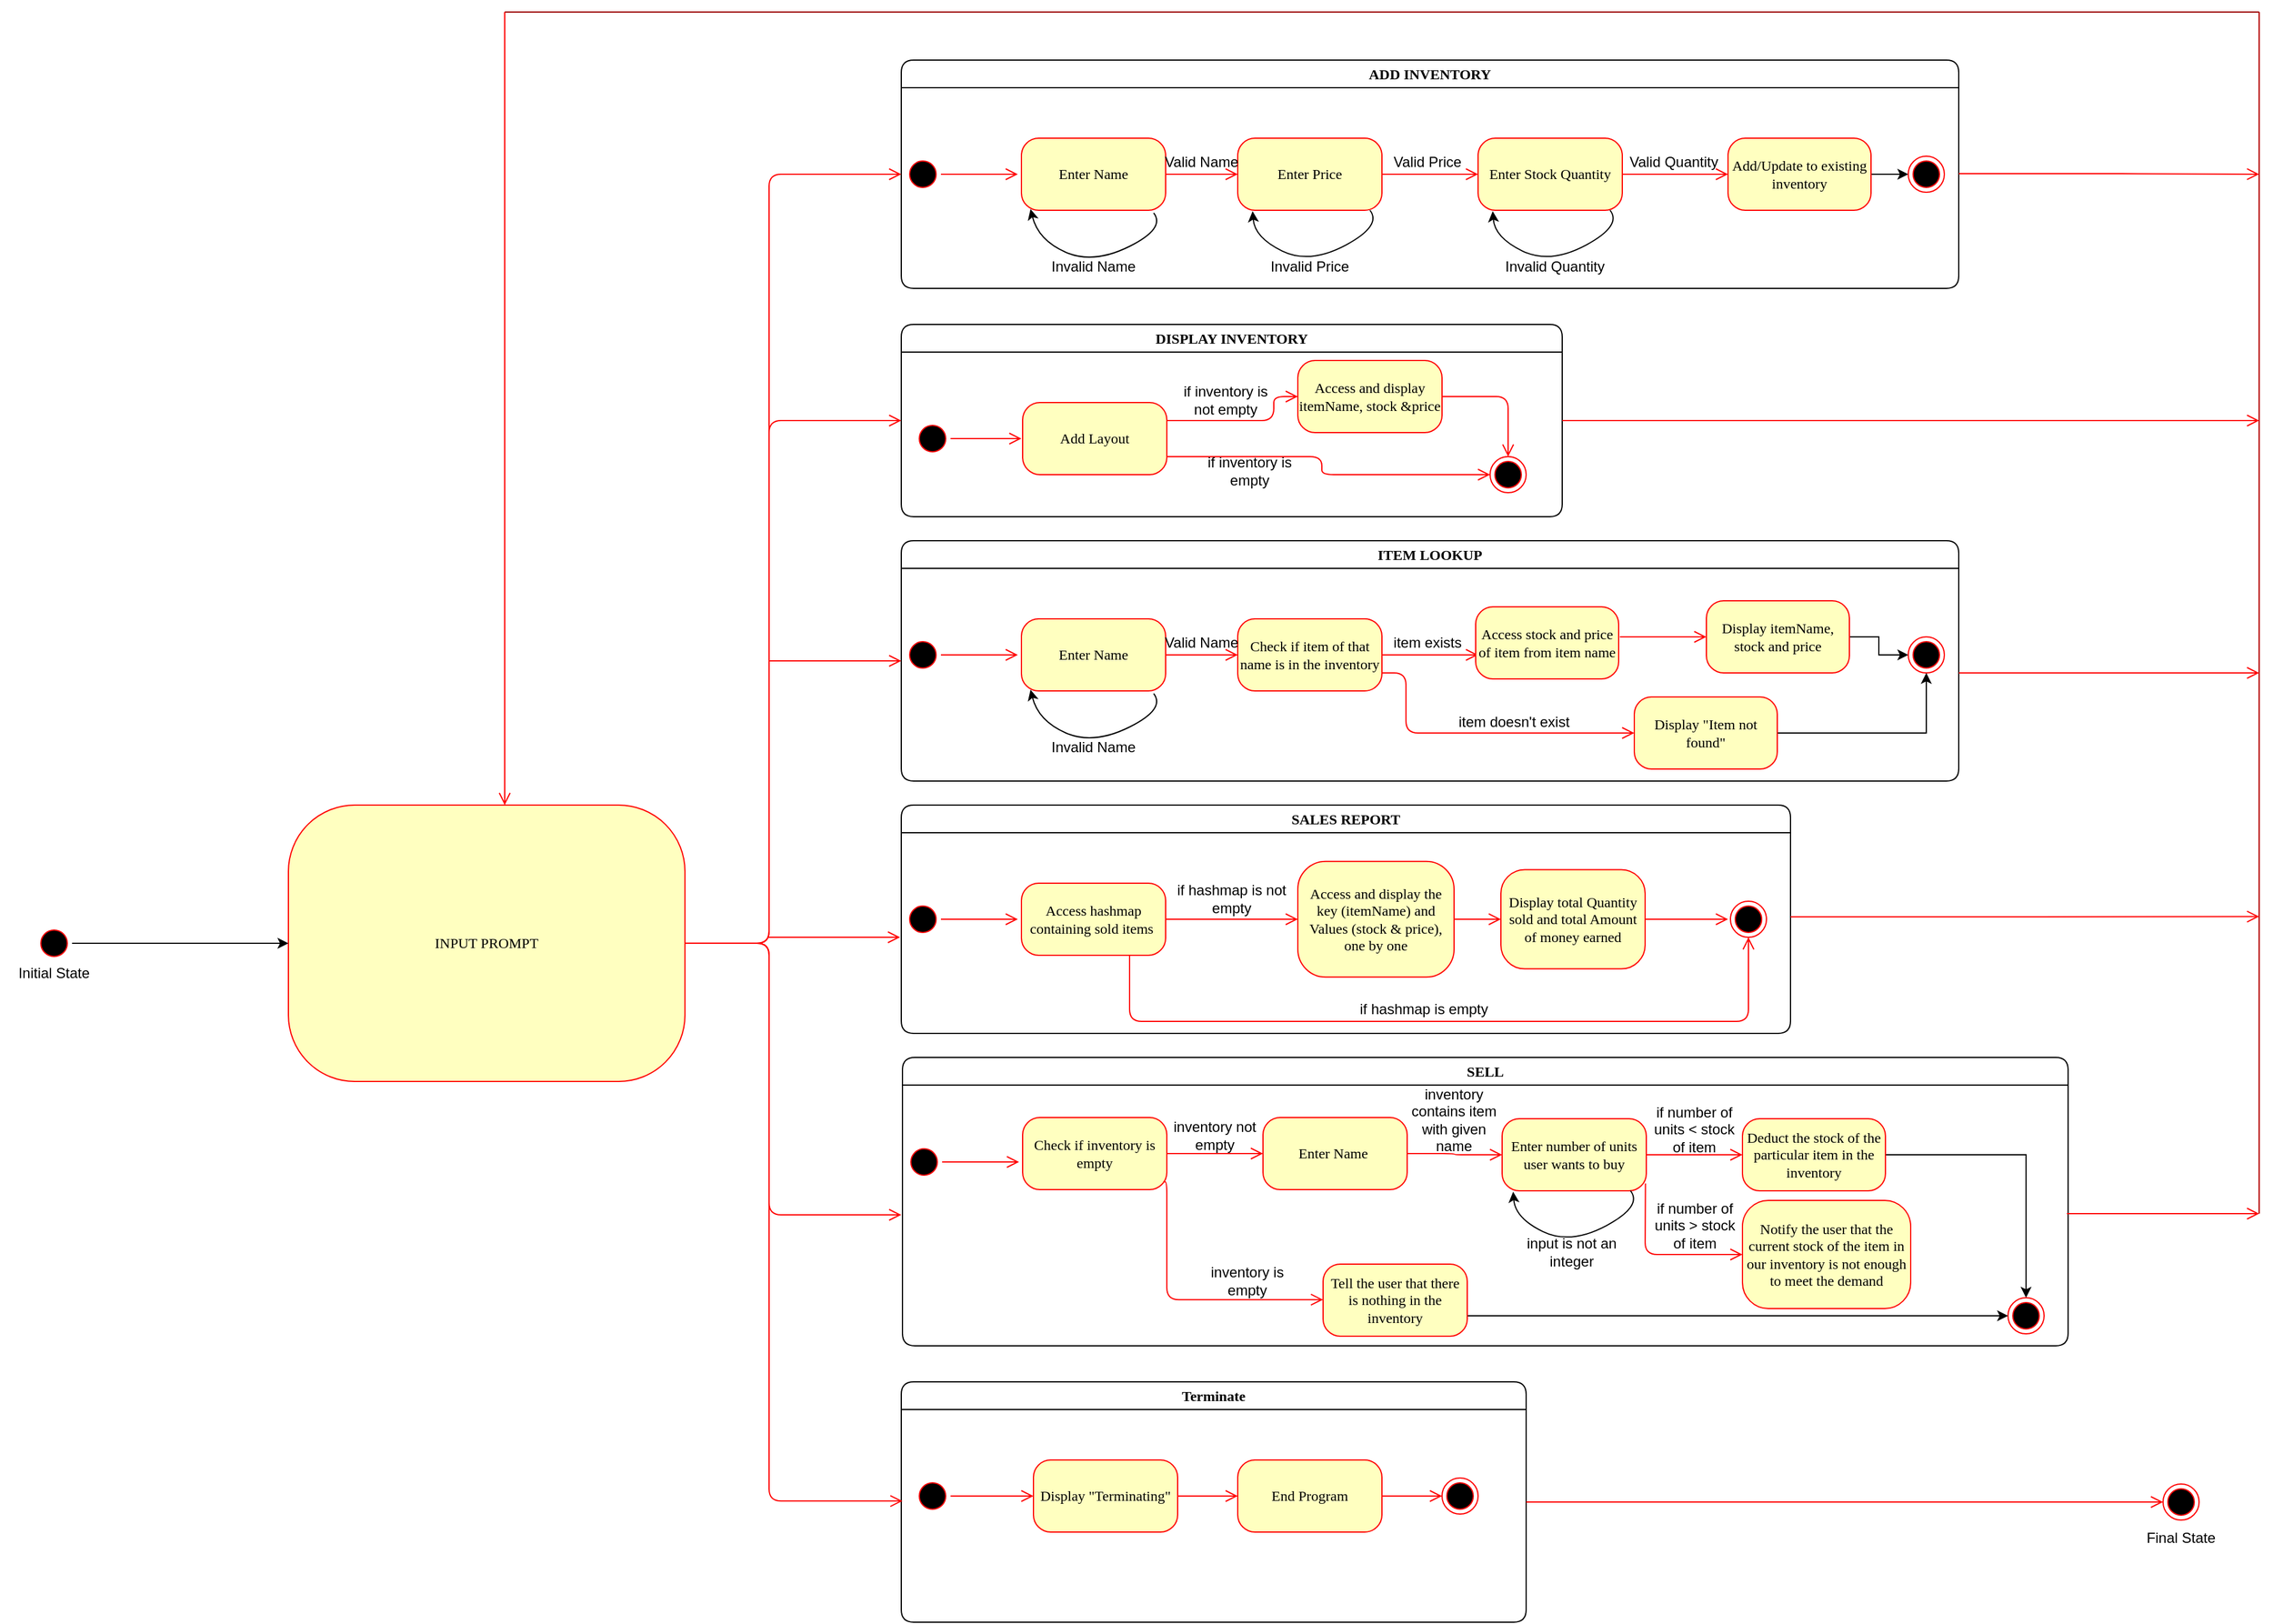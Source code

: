 <mxfile version="12.9.8" type="device"><diagram name="Page-1" id="58cdce13-f638-feb5-8d6f-7d28b1aa9fa0"><mxGraphModel dx="5252" dy="2124" grid="1" gridSize="10" guides="1" tooltips="1" connect="1" arrows="1" fold="1" page="1" pageScale="1" pageWidth="1100" pageHeight="850" background="#ffffff" math="0" shadow="0"><root><mxCell id="0"/><mxCell id="1" parent="0"/><mxCell id="382b91b5511bd0f7-6" value="INPUT PROMPT" style="rounded=1;whiteSpace=wrap;html=1;arcSize=24;fillColor=#ffffc0;strokeColor=#ff0000;shadow=0;comic=0;labelBackgroundColor=none;fontFamily=Verdana;fontSize=12;fontColor=#000000;align=center;" parent="1" vertex="1"><mxGeometry x="-120" y="680" width="330" height="230" as="geometry"/></mxCell><mxCell id="2a3bc250acf0617d-7" value="Terminate" style="swimlane;whiteSpace=wrap;html=1;rounded=1;shadow=0;comic=0;labelBackgroundColor=none;strokeWidth=1;fontFamily=Verdana;fontSize=12;align=center;" parent="1" vertex="1"><mxGeometry x="390" y="1160" width="520" height="200" as="geometry"/></mxCell><mxCell id="3cde6dad864a17aa-10" style="edgeStyle=elbowEdgeStyle;html=1;labelBackgroundColor=none;endArrow=open;endSize=8;strokeColor=#ff0000;fontFamily=Verdana;fontSize=12;align=left;" parent="2a3bc250acf0617d-7" source="3cde6dad864a17aa-2" edge="1"><mxGeometry relative="1" as="geometry"><mxPoint x="400" y="95" as="targetPoint"/></mxGeometry></mxCell><mxCell id="382b91b5511bd0f7-8" value="Display &quot;Terminating&quot;" style="rounded=1;whiteSpace=wrap;html=1;arcSize=24;fillColor=#ffffc0;strokeColor=#ff0000;shadow=0;comic=0;labelBackgroundColor=none;fontFamily=Verdana;fontSize=12;fontColor=#000000;align=center;" parent="2a3bc250acf0617d-7" vertex="1"><mxGeometry x="110" y="65" width="120" height="60" as="geometry"/></mxCell><mxCell id="3cde6dad864a17aa-9" style="edgeStyle=elbowEdgeStyle;html=1;labelBackgroundColor=none;endArrow=open;endSize=8;strokeColor=#ff0000;fontFamily=Verdana;fontSize=12;align=left;" parent="2a3bc250acf0617d-7" source="2a3bc250acf0617d-3" target="382b91b5511bd0f7-8" edge="1"><mxGeometry relative="1" as="geometry"/></mxCell><mxCell id="2a3bc250acf0617d-3" value="" style="ellipse;html=1;shape=startState;fillColor=#000000;strokeColor=#ff0000;rounded=1;shadow=0;comic=0;labelBackgroundColor=none;fontFamily=Verdana;fontSize=12;fontColor=#000000;align=center;direction=south;" parent="2a3bc250acf0617d-7" vertex="1"><mxGeometry x="11" y="80" width="30" height="30" as="geometry"/></mxCell><mxCell id="3cde6dad864a17aa-11" style="edgeStyle=elbowEdgeStyle;html=1;labelBackgroundColor=none;endArrow=open;endSize=8;strokeColor=#ff0000;fontFamily=Verdana;fontSize=12;align=left;" parent="2a3bc250acf0617d-7" source="3cde6dad864a17aa-2" target="24f968d109e7d6b4-3" edge="1"><mxGeometry relative="1" as="geometry"><mxPoint x="520" y="95" as="targetPoint"/></mxGeometry></mxCell><mxCell id="3cde6dad864a17aa-2" value="End Program" style="rounded=1;whiteSpace=wrap;html=1;arcSize=24;fillColor=#ffffc0;strokeColor=#ff0000;shadow=0;comic=0;labelBackgroundColor=none;fontFamily=Verdana;fontSize=12;fontColor=#000000;align=center;" parent="2a3bc250acf0617d-7" vertex="1"><mxGeometry x="280" y="65" width="120" height="60" as="geometry"/></mxCell><mxCell id="O1pa9D7uX1bRPuMqpA4J-161" style="edgeStyle=elbowEdgeStyle;html=1;labelBackgroundColor=none;endArrow=open;endSize=8;strokeColor=#ff0000;fontFamily=Verdana;fontSize=12;align=left;" edge="1" parent="2a3bc250acf0617d-7" source="382b91b5511bd0f7-8" target="3cde6dad864a17aa-2"><mxGeometry relative="1" as="geometry"><mxPoint x="620" y="1255" as="sourcePoint"/><mxPoint x="790" y="1255" as="targetPoint"/></mxGeometry></mxCell><mxCell id="24f968d109e7d6b4-3" value="" style="ellipse;html=1;shape=endState;fillColor=#000000;strokeColor=#ff0000;rounded=1;shadow=0;comic=0;labelBackgroundColor=none;fontFamily=Verdana;fontSize=12;fontColor=#000000;align=center;" parent="2a3bc250acf0617d-7" vertex="1"><mxGeometry x="450" y="80" width="30" height="30" as="geometry"/></mxCell><mxCell id="O1pa9D7uX1bRPuMqpA4J-9" style="edgeStyle=orthogonalEdgeStyle;rounded=0;orthogonalLoop=1;jettySize=auto;html=1;entryX=0;entryY=0.5;entryDx=0;entryDy=0;exitX=0.5;exitY=0;exitDx=0;exitDy=0;" edge="1" parent="1" source="O1pa9D7uX1bRPuMqpA4J-11" target="382b91b5511bd0f7-6"><mxGeometry relative="1" as="geometry"><mxPoint x="-195" y="605" as="sourcePoint"/><Array as="points"/></mxGeometry></mxCell><mxCell id="O1pa9D7uX1bRPuMqpA4J-11" value="++" style="ellipse;html=1;shape=startState;fillColor=#000000;strokeColor=#ff0000;rounded=1;shadow=0;comic=0;labelBackgroundColor=none;fontFamily=Verdana;fontSize=12;fontColor=#000000;align=center;direction=south;" vertex="1" parent="1"><mxGeometry x="-330" y="780" width="30" height="30" as="geometry"/></mxCell><mxCell id="O1pa9D7uX1bRPuMqpA4J-13" value="ADD INVENTORY" style="swimlane;whiteSpace=wrap;html=1;rounded=1;shadow=0;comic=0;labelBackgroundColor=none;strokeWidth=1;fontFamily=Verdana;fontSize=12;align=center;" vertex="1" parent="1"><mxGeometry x="390" y="60" width="880" height="190" as="geometry"/></mxCell><mxCell id="O1pa9D7uX1bRPuMqpA4J-14" style="edgeStyle=elbowEdgeStyle;html=1;labelBackgroundColor=none;endArrow=open;endSize=8;strokeColor=#ff0000;fontFamily=Verdana;fontSize=12;align=left;" edge="1" parent="O1pa9D7uX1bRPuMqpA4J-13" source="O1pa9D7uX1bRPuMqpA4J-15"><mxGeometry relative="1" as="geometry"><mxPoint x="280" y="95" as="targetPoint"/></mxGeometry></mxCell><mxCell id="O1pa9D7uX1bRPuMqpA4J-15" value="Enter Name" style="rounded=1;whiteSpace=wrap;html=1;arcSize=24;fillColor=#ffffc0;strokeColor=#ff0000;shadow=0;comic=0;labelBackgroundColor=none;fontFamily=Verdana;fontSize=12;fontColor=#000000;align=center;" vertex="1" parent="O1pa9D7uX1bRPuMqpA4J-13"><mxGeometry x="100" y="65" width="120" height="60" as="geometry"/></mxCell><mxCell id="O1pa9D7uX1bRPuMqpA4J-17" style="edgeStyle=elbowEdgeStyle;html=1;labelBackgroundColor=none;endArrow=open;endSize=8;strokeColor=#ff0000;fontFamily=Verdana;fontSize=12;align=left;" edge="1" parent="O1pa9D7uX1bRPuMqpA4J-13" source="O1pa9D7uX1bRPuMqpA4J-18"><mxGeometry relative="1" as="geometry"><mxPoint x="97" y="95" as="targetPoint"/></mxGeometry></mxCell><mxCell id="O1pa9D7uX1bRPuMqpA4J-18" value="" style="ellipse;html=1;shape=startState;fillColor=#000000;strokeColor=#ff0000;rounded=1;shadow=0;comic=0;labelBackgroundColor=none;fontFamily=Verdana;fontSize=12;fontColor=#000000;align=center;direction=south;" vertex="1" parent="O1pa9D7uX1bRPuMqpA4J-13"><mxGeometry x="3" y="80" width="30" height="30" as="geometry"/></mxCell><mxCell id="O1pa9D7uX1bRPuMqpA4J-19" style="edgeStyle=elbowEdgeStyle;html=1;labelBackgroundColor=none;endArrow=open;endSize=8;strokeColor=#ff0000;fontFamily=Verdana;fontSize=12;align=left;" edge="1" parent="O1pa9D7uX1bRPuMqpA4J-13" source="O1pa9D7uX1bRPuMqpA4J-20"><mxGeometry relative="1" as="geometry"><mxPoint x="480" y="95" as="targetPoint"/></mxGeometry></mxCell><mxCell id="O1pa9D7uX1bRPuMqpA4J-20" value="Enter Price" style="rounded=1;whiteSpace=wrap;html=1;arcSize=24;fillColor=#ffffc0;strokeColor=#ff0000;shadow=0;comic=0;labelBackgroundColor=none;fontFamily=Verdana;fontSize=12;fontColor=#000000;align=center;" vertex="1" parent="O1pa9D7uX1bRPuMqpA4J-13"><mxGeometry x="280" y="65" width="120" height="60" as="geometry"/></mxCell><mxCell id="O1pa9D7uX1bRPuMqpA4J-21" style="edgeStyle=elbowEdgeStyle;html=1;labelBackgroundColor=none;endArrow=open;endSize=8;strokeColor=#ff0000;fontFamily=Verdana;fontSize=12;align=left;entryX=0;entryY=0.5;entryDx=0;entryDy=0;" edge="1" parent="O1pa9D7uX1bRPuMqpA4J-13" source="O1pa9D7uX1bRPuMqpA4J-22" target="O1pa9D7uX1bRPuMqpA4J-23"><mxGeometry relative="1" as="geometry"><mxPoint x="660" y="95" as="targetPoint"/></mxGeometry></mxCell><mxCell id="O1pa9D7uX1bRPuMqpA4J-22" value="Enter Stock Quantity" style="rounded=1;whiteSpace=wrap;html=1;arcSize=24;fillColor=#ffffc0;strokeColor=#ff0000;shadow=0;comic=0;labelBackgroundColor=none;fontFamily=Verdana;fontSize=12;fontColor=#000000;align=center;" vertex="1" parent="O1pa9D7uX1bRPuMqpA4J-13"><mxGeometry x="480" y="65" width="120" height="60" as="geometry"/></mxCell><mxCell id="O1pa9D7uX1bRPuMqpA4J-25" style="edgeStyle=orthogonalEdgeStyle;rounded=0;orthogonalLoop=1;jettySize=auto;html=1;exitX=1;exitY=0.5;exitDx=0;exitDy=0;entryX=0;entryY=0.5;entryDx=0;entryDy=0;" edge="1" parent="O1pa9D7uX1bRPuMqpA4J-13" source="O1pa9D7uX1bRPuMqpA4J-23" target="O1pa9D7uX1bRPuMqpA4J-24"><mxGeometry relative="1" as="geometry"><mxPoint x="820" y="95" as="targetPoint"/></mxGeometry></mxCell><mxCell id="O1pa9D7uX1bRPuMqpA4J-23" value="Add/Update to existing inventory" style="rounded=1;whiteSpace=wrap;html=1;arcSize=24;fillColor=#ffffc0;strokeColor=#ff0000;shadow=0;comic=0;labelBackgroundColor=none;fontFamily=Verdana;fontSize=12;fontColor=#000000;align=center;" vertex="1" parent="O1pa9D7uX1bRPuMqpA4J-13"><mxGeometry x="688" y="65" width="119" height="60" as="geometry"/></mxCell><mxCell id="O1pa9D7uX1bRPuMqpA4J-24" value="" style="ellipse;html=1;shape=endState;fillColor=#000000;strokeColor=#ff0000;rounded=1;shadow=0;comic=0;labelBackgroundColor=none;fontFamily=Verdana;fontSize=12;fontColor=#000000;align=center;" vertex="1" parent="O1pa9D7uX1bRPuMqpA4J-13"><mxGeometry x="838" y="80" width="30" height="30" as="geometry"/></mxCell><mxCell id="O1pa9D7uX1bRPuMqpA4J-33" value="" style="curved=1;endArrow=classic;html=1;exitX=0.917;exitY=1.037;exitDx=0;exitDy=0;exitPerimeter=0;entryX=0.063;entryY=0.983;entryDx=0;entryDy=0;entryPerimeter=0;" edge="1" parent="O1pa9D7uX1bRPuMqpA4J-13" source="O1pa9D7uX1bRPuMqpA4J-15" target="O1pa9D7uX1bRPuMqpA4J-15"><mxGeometry width="50" height="50" relative="1" as="geometry"><mxPoint x="210" y="170" as="sourcePoint"/><mxPoint x="130" y="150" as="targetPoint"/><Array as="points"><mxPoint x="220" y="140"/><mxPoint x="160" y="170"/><mxPoint x="114" y="150"/></Array></mxGeometry></mxCell><mxCell id="O1pa9D7uX1bRPuMqpA4J-36" value="" style="curved=1;endArrow=classic;html=1;exitX=0.917;exitY=1.037;exitDx=0;exitDy=0;exitPerimeter=0;entryX=0.103;entryY=1.05;entryDx=0;entryDy=0;entryPerimeter=0;" edge="1" parent="O1pa9D7uX1bRPuMqpA4J-13"><mxGeometry width="50" height="50" relative="1" as="geometry"><mxPoint x="390.04" y="125.0" as="sourcePoint"/><mxPoint x="292.36" y="125.78" as="targetPoint"/><Array as="points"><mxPoint x="400" y="137.78"/><mxPoint x="340" y="170"/><mxPoint x="294" y="147.78"/></Array></mxGeometry></mxCell><mxCell id="O1pa9D7uX1bRPuMqpA4J-39" value="" style="curved=1;endArrow=classic;html=1;exitX=0.917;exitY=1.037;exitDx=0;exitDy=0;exitPerimeter=0;entryX=0.103;entryY=1.05;entryDx=0;entryDy=0;entryPerimeter=0;" edge="1" parent="O1pa9D7uX1bRPuMqpA4J-13"><mxGeometry width="50" height="50" relative="1" as="geometry"><mxPoint x="589.86" y="125.0" as="sourcePoint"/><mxPoint x="492.18" y="125.78" as="targetPoint"/><Array as="points"><mxPoint x="599.82" y="137.78"/><mxPoint x="540" y="170"/><mxPoint x="493.82" y="147.78"/></Array></mxGeometry></mxCell><mxCell id="O1pa9D7uX1bRPuMqpA4J-41" value="Invalid Name" style="text;html=1;strokeColor=none;fillColor=none;align=center;verticalAlign=middle;whiteSpace=wrap;rounded=0;" vertex="1" parent="O1pa9D7uX1bRPuMqpA4J-13"><mxGeometry x="120" y="162" width="80" height="20" as="geometry"/></mxCell><mxCell id="O1pa9D7uX1bRPuMqpA4J-42" value="Invalid Price" style="text;html=1;strokeColor=none;fillColor=none;align=center;verticalAlign=middle;whiteSpace=wrap;rounded=0;" vertex="1" parent="O1pa9D7uX1bRPuMqpA4J-13"><mxGeometry x="300" y="162" width="80" height="20" as="geometry"/></mxCell><mxCell id="O1pa9D7uX1bRPuMqpA4J-43" value="Invalid Quantity" style="text;html=1;strokeColor=none;fillColor=none;align=center;verticalAlign=middle;whiteSpace=wrap;rounded=0;" vertex="1" parent="O1pa9D7uX1bRPuMqpA4J-13"><mxGeometry x="499" y="162" width="90" height="20" as="geometry"/></mxCell><mxCell id="O1pa9D7uX1bRPuMqpA4J-44" value="Valid Name" style="text;html=1;strokeColor=none;fillColor=none;align=center;verticalAlign=middle;whiteSpace=wrap;rounded=0;" vertex="1" parent="O1pa9D7uX1bRPuMqpA4J-13"><mxGeometry x="210" y="75" width="80" height="20" as="geometry"/></mxCell><mxCell id="O1pa9D7uX1bRPuMqpA4J-45" value="Valid Price" style="text;html=1;strokeColor=none;fillColor=none;align=center;verticalAlign=middle;whiteSpace=wrap;rounded=0;" vertex="1" parent="O1pa9D7uX1bRPuMqpA4J-13"><mxGeometry x="398" y="75" width="80" height="20" as="geometry"/></mxCell><mxCell id="O1pa9D7uX1bRPuMqpA4J-50" value="Valid Quantity" style="text;html=1;strokeColor=none;fillColor=none;align=center;verticalAlign=middle;whiteSpace=wrap;rounded=0;" vertex="1" parent="O1pa9D7uX1bRPuMqpA4J-13"><mxGeometry x="603" y="75" width="80" height="20" as="geometry"/></mxCell><mxCell id="O1pa9D7uX1bRPuMqpA4J-51" value="DISPLAY INVENTORY" style="swimlane;whiteSpace=wrap;html=1;rounded=1;shadow=0;comic=0;labelBackgroundColor=none;strokeWidth=1;fontFamily=Verdana;fontSize=12;align=center;startSize=23;" vertex="1" parent="1"><mxGeometry x="390" y="280" width="550" height="160" as="geometry"/></mxCell><mxCell id="O1pa9D7uX1bRPuMqpA4J-52" style="edgeStyle=elbowEdgeStyle;html=1;labelBackgroundColor=none;endArrow=open;endSize=8;strokeColor=#ff0000;fontFamily=Verdana;fontSize=12;align=left;entryX=0;entryY=0.5;entryDx=0;entryDy=0;" edge="1" parent="O1pa9D7uX1bRPuMqpA4J-51" source="O1pa9D7uX1bRPuMqpA4J-53" target="O1pa9D7uX1bRPuMqpA4J-58"><mxGeometry relative="1" as="geometry"><mxPoint x="270" y="95" as="targetPoint"/><Array as="points"><mxPoint x="310" y="80"/><mxPoint x="276" y="80"/></Array></mxGeometry></mxCell><mxCell id="O1pa9D7uX1bRPuMqpA4J-53" value="Add Layout" style="rounded=1;whiteSpace=wrap;html=1;arcSize=24;fillColor=#ffffc0;strokeColor=#ff0000;shadow=0;comic=0;labelBackgroundColor=none;fontFamily=Verdana;fontSize=12;fontColor=#000000;align=center;" vertex="1" parent="O1pa9D7uX1bRPuMqpA4J-51"><mxGeometry x="101" y="65" width="120" height="60" as="geometry"/></mxCell><mxCell id="O1pa9D7uX1bRPuMqpA4J-54" value="" style="ellipse;html=1;shape=endState;fillColor=#000000;strokeColor=#ff0000;rounded=1;shadow=0;comic=0;labelBackgroundColor=none;fontFamily=Verdana;fontSize=12;fontColor=#000000;align=center;" vertex="1" parent="O1pa9D7uX1bRPuMqpA4J-51"><mxGeometry x="490" y="110" width="30" height="30" as="geometry"/></mxCell><mxCell id="O1pa9D7uX1bRPuMqpA4J-55" style="edgeStyle=elbowEdgeStyle;html=1;labelBackgroundColor=none;endArrow=open;endSize=8;strokeColor=#ff0000;fontFamily=Verdana;fontSize=12;align=left;" edge="1" parent="O1pa9D7uX1bRPuMqpA4J-51" source="O1pa9D7uX1bRPuMqpA4J-56"><mxGeometry relative="1" as="geometry"><mxPoint x="100" y="95" as="targetPoint"/></mxGeometry></mxCell><mxCell id="O1pa9D7uX1bRPuMqpA4J-56" value="" style="ellipse;html=1;shape=startState;fillColor=#000000;strokeColor=#ff0000;rounded=1;shadow=0;comic=0;labelBackgroundColor=none;fontFamily=Verdana;fontSize=12;fontColor=#000000;align=center;direction=south;" vertex="1" parent="O1pa9D7uX1bRPuMqpA4J-51"><mxGeometry x="11" y="80" width="30" height="30" as="geometry"/></mxCell><mxCell id="O1pa9D7uX1bRPuMqpA4J-58" value="Access and display itemName, stock &amp;amp;price" style="rounded=1;whiteSpace=wrap;html=1;arcSize=24;fillColor=#ffffc0;strokeColor=#ff0000;shadow=0;comic=0;labelBackgroundColor=none;fontFamily=Verdana;fontSize=12;fontColor=#000000;align=center;" vertex="1" parent="O1pa9D7uX1bRPuMqpA4J-51"><mxGeometry x="330" y="30" width="120" height="60" as="geometry"/></mxCell><mxCell id="O1pa9D7uX1bRPuMqpA4J-59" style="edgeStyle=elbowEdgeStyle;html=1;labelBackgroundColor=none;endArrow=open;endSize=8;strokeColor=#ff0000;fontFamily=Verdana;fontSize=12;align=left;exitX=1;exitY=0.75;exitDx=0;exitDy=0;entryX=0;entryY=0.5;entryDx=0;entryDy=0;" edge="1" parent="O1pa9D7uX1bRPuMqpA4J-51" source="O1pa9D7uX1bRPuMqpA4J-53" target="O1pa9D7uX1bRPuMqpA4J-54"><mxGeometry relative="1" as="geometry"><mxPoint x="450" y="140" as="sourcePoint"/><mxPoint x="360" y="140" as="targetPoint"/><Array as="points"><mxPoint x="350" y="120"/></Array></mxGeometry></mxCell><mxCell id="O1pa9D7uX1bRPuMqpA4J-64" value="if inventory is not empty" style="text;html=1;strokeColor=none;fillColor=none;align=center;verticalAlign=middle;whiteSpace=wrap;rounded=0;" vertex="1" parent="O1pa9D7uX1bRPuMqpA4J-51"><mxGeometry x="230" y="53" width="80" height="20" as="geometry"/></mxCell><mxCell id="O1pa9D7uX1bRPuMqpA4J-65" value="if inventory is empty" style="text;html=1;strokeColor=none;fillColor=none;align=center;verticalAlign=middle;whiteSpace=wrap;rounded=0;" vertex="1" parent="O1pa9D7uX1bRPuMqpA4J-51"><mxGeometry x="250" y="112" width="80" height="20" as="geometry"/></mxCell><mxCell id="O1pa9D7uX1bRPuMqpA4J-68" style="edgeStyle=elbowEdgeStyle;html=1;labelBackgroundColor=none;endArrow=open;endSize=8;strokeColor=#ff0000;fontFamily=Verdana;fontSize=12;align=left;entryX=0.5;entryY=0;entryDx=0;entryDy=0;exitX=1;exitY=0.5;exitDx=0;exitDy=0;" edge="1" parent="O1pa9D7uX1bRPuMqpA4J-51" source="O1pa9D7uX1bRPuMqpA4J-58" target="O1pa9D7uX1bRPuMqpA4J-54"><mxGeometry relative="1" as="geometry"><mxPoint x="456" y="62.5" as="sourcePoint"/><mxPoint x="510" y="63" as="targetPoint"/><Array as="points"><mxPoint x="505" y="90"/></Array></mxGeometry></mxCell><mxCell id="O1pa9D7uX1bRPuMqpA4J-69" value="ITEM LOOKUP" style="swimlane;whiteSpace=wrap;html=1;rounded=1;shadow=0;comic=0;labelBackgroundColor=none;strokeWidth=1;fontFamily=Verdana;fontSize=12;align=center;" vertex="1" parent="1"><mxGeometry x="390" y="460" width="880" height="200" as="geometry"/></mxCell><mxCell id="O1pa9D7uX1bRPuMqpA4J-70" style="edgeStyle=elbowEdgeStyle;html=1;labelBackgroundColor=none;endArrow=open;endSize=8;strokeColor=#ff0000;fontFamily=Verdana;fontSize=12;align=left;" edge="1" parent="O1pa9D7uX1bRPuMqpA4J-69" source="O1pa9D7uX1bRPuMqpA4J-71"><mxGeometry relative="1" as="geometry"><mxPoint x="280" y="95" as="targetPoint"/></mxGeometry></mxCell><mxCell id="O1pa9D7uX1bRPuMqpA4J-71" value="Enter Name" style="rounded=1;whiteSpace=wrap;html=1;arcSize=24;fillColor=#ffffc0;strokeColor=#ff0000;shadow=0;comic=0;labelBackgroundColor=none;fontFamily=Verdana;fontSize=12;fontColor=#000000;align=center;" vertex="1" parent="O1pa9D7uX1bRPuMqpA4J-69"><mxGeometry x="100" y="65" width="120" height="60" as="geometry"/></mxCell><mxCell id="O1pa9D7uX1bRPuMqpA4J-72" style="edgeStyle=elbowEdgeStyle;html=1;labelBackgroundColor=none;endArrow=open;endSize=8;strokeColor=#ff0000;fontFamily=Verdana;fontSize=12;align=left;" edge="1" parent="O1pa9D7uX1bRPuMqpA4J-69" source="O1pa9D7uX1bRPuMqpA4J-73"><mxGeometry relative="1" as="geometry"><mxPoint x="97" y="95" as="targetPoint"/></mxGeometry></mxCell><mxCell id="O1pa9D7uX1bRPuMqpA4J-73" value="" style="ellipse;html=1;shape=startState;fillColor=#000000;strokeColor=#ff0000;rounded=1;shadow=0;comic=0;labelBackgroundColor=none;fontFamily=Verdana;fontSize=12;fontColor=#000000;align=center;direction=south;" vertex="1" parent="O1pa9D7uX1bRPuMqpA4J-69"><mxGeometry x="3" y="80" width="30" height="30" as="geometry"/></mxCell><mxCell id="O1pa9D7uX1bRPuMqpA4J-74" style="edgeStyle=elbowEdgeStyle;html=1;labelBackgroundColor=none;endArrow=open;endSize=8;strokeColor=#ff0000;fontFamily=Verdana;fontSize=12;align=left;" edge="1" parent="O1pa9D7uX1bRPuMqpA4J-69" source="O1pa9D7uX1bRPuMqpA4J-75"><mxGeometry relative="1" as="geometry"><mxPoint x="480" y="95" as="targetPoint"/></mxGeometry></mxCell><mxCell id="O1pa9D7uX1bRPuMqpA4J-75" value="Check if item of that name is in the inventory" style="rounded=1;whiteSpace=wrap;html=1;arcSize=24;fillColor=#ffffc0;strokeColor=#ff0000;shadow=0;comic=0;labelBackgroundColor=none;fontFamily=Verdana;fontSize=12;fontColor=#000000;align=center;" vertex="1" parent="O1pa9D7uX1bRPuMqpA4J-69"><mxGeometry x="280" y="65" width="120" height="60" as="geometry"/></mxCell><mxCell id="O1pa9D7uX1bRPuMqpA4J-76" style="edgeStyle=elbowEdgeStyle;html=1;labelBackgroundColor=none;endArrow=open;endSize=8;strokeColor=#ff0000;fontFamily=Verdana;fontSize=12;align=left;entryX=0;entryY=0.5;entryDx=0;entryDy=0;" edge="1" parent="O1pa9D7uX1bRPuMqpA4J-69" target="O1pa9D7uX1bRPuMqpA4J-79"><mxGeometry relative="1" as="geometry"><mxPoint x="660" y="95" as="targetPoint"/><mxPoint x="598" y="80" as="sourcePoint"/><Array as="points"><mxPoint x="620" y="80"/><mxPoint x="634" y="70"/></Array></mxGeometry></mxCell><mxCell id="O1pa9D7uX1bRPuMqpA4J-78" style="edgeStyle=orthogonalEdgeStyle;rounded=0;orthogonalLoop=1;jettySize=auto;html=1;exitX=1;exitY=0.5;exitDx=0;exitDy=0;entryX=0;entryY=0.5;entryDx=0;entryDy=0;" edge="1" parent="O1pa9D7uX1bRPuMqpA4J-69" source="O1pa9D7uX1bRPuMqpA4J-79" target="O1pa9D7uX1bRPuMqpA4J-80"><mxGeometry relative="1" as="geometry"><mxPoint x="820" y="95" as="targetPoint"/></mxGeometry></mxCell><mxCell id="O1pa9D7uX1bRPuMqpA4J-79" value="Display itemName, stock and price" style="rounded=1;whiteSpace=wrap;html=1;arcSize=24;fillColor=#ffffc0;strokeColor=#ff0000;shadow=0;comic=0;labelBackgroundColor=none;fontFamily=Verdana;fontSize=12;fontColor=#000000;align=center;" vertex="1" parent="O1pa9D7uX1bRPuMqpA4J-69"><mxGeometry x="670" y="50" width="119" height="60" as="geometry"/></mxCell><mxCell id="O1pa9D7uX1bRPuMqpA4J-80" value="" style="ellipse;html=1;shape=endState;fillColor=#000000;strokeColor=#ff0000;rounded=1;shadow=0;comic=0;labelBackgroundColor=none;fontFamily=Verdana;fontSize=12;fontColor=#000000;align=center;" vertex="1" parent="O1pa9D7uX1bRPuMqpA4J-69"><mxGeometry x="838" y="80" width="30" height="30" as="geometry"/></mxCell><mxCell id="O1pa9D7uX1bRPuMqpA4J-81" value="" style="curved=1;endArrow=classic;html=1;exitX=0.917;exitY=1.037;exitDx=0;exitDy=0;exitPerimeter=0;entryX=0.063;entryY=0.983;entryDx=0;entryDy=0;entryPerimeter=0;" edge="1" parent="O1pa9D7uX1bRPuMqpA4J-69" source="O1pa9D7uX1bRPuMqpA4J-71" target="O1pa9D7uX1bRPuMqpA4J-71"><mxGeometry width="50" height="50" relative="1" as="geometry"><mxPoint x="210" y="170" as="sourcePoint"/><mxPoint x="130" y="150" as="targetPoint"/><Array as="points"><mxPoint x="220" y="140"/><mxPoint x="160" y="170"/><mxPoint x="114" y="150"/></Array></mxGeometry></mxCell><mxCell id="O1pa9D7uX1bRPuMqpA4J-84" value="Invalid Name" style="text;html=1;strokeColor=none;fillColor=none;align=center;verticalAlign=middle;whiteSpace=wrap;rounded=0;" vertex="1" parent="O1pa9D7uX1bRPuMqpA4J-69"><mxGeometry x="120" y="162" width="80" height="20" as="geometry"/></mxCell><mxCell id="O1pa9D7uX1bRPuMqpA4J-87" value="Valid Name" style="text;html=1;strokeColor=none;fillColor=none;align=center;verticalAlign=middle;whiteSpace=wrap;rounded=0;" vertex="1" parent="O1pa9D7uX1bRPuMqpA4J-69"><mxGeometry x="210" y="75" width="80" height="20" as="geometry"/></mxCell><mxCell id="O1pa9D7uX1bRPuMqpA4J-88" value="item exists" style="text;html=1;strokeColor=none;fillColor=none;align=center;verticalAlign=middle;whiteSpace=wrap;rounded=0;" vertex="1" parent="O1pa9D7uX1bRPuMqpA4J-69"><mxGeometry x="398" y="75" width="80" height="20" as="geometry"/></mxCell><mxCell id="O1pa9D7uX1bRPuMqpA4J-90" value="Access stock and price of item from item name" style="rounded=1;whiteSpace=wrap;html=1;arcSize=24;fillColor=#ffffc0;strokeColor=#ff0000;shadow=0;comic=0;labelBackgroundColor=none;fontFamily=Verdana;fontSize=12;fontColor=#000000;align=center;" vertex="1" parent="O1pa9D7uX1bRPuMqpA4J-69"><mxGeometry x="478" y="55" width="119" height="60" as="geometry"/></mxCell><mxCell id="O1pa9D7uX1bRPuMqpA4J-94" style="edgeStyle=orthogonalEdgeStyle;rounded=0;orthogonalLoop=1;jettySize=auto;html=1;exitX=1;exitY=0.5;exitDx=0;exitDy=0;entryX=0.5;entryY=1;entryDx=0;entryDy=0;" edge="1" parent="O1pa9D7uX1bRPuMqpA4J-69" source="O1pa9D7uX1bRPuMqpA4J-91" target="O1pa9D7uX1bRPuMqpA4J-80"><mxGeometry relative="1" as="geometry"/></mxCell><mxCell id="O1pa9D7uX1bRPuMqpA4J-91" value="Display &quot;Item not found&quot;" style="rounded=1;whiteSpace=wrap;html=1;arcSize=24;fillColor=#ffffc0;strokeColor=#ff0000;shadow=0;comic=0;labelBackgroundColor=none;fontFamily=Verdana;fontSize=12;fontColor=#000000;align=center;" vertex="1" parent="O1pa9D7uX1bRPuMqpA4J-69"><mxGeometry x="610" y="130" width="119" height="60" as="geometry"/></mxCell><mxCell id="O1pa9D7uX1bRPuMqpA4J-92" style="edgeStyle=elbowEdgeStyle;html=1;labelBackgroundColor=none;endArrow=open;endSize=8;strokeColor=#ff0000;fontFamily=Verdana;fontSize=12;align=left;exitX=1;exitY=0.75;exitDx=0;exitDy=0;" edge="1" parent="O1pa9D7uX1bRPuMqpA4J-69" source="O1pa9D7uX1bRPuMqpA4J-75"><mxGeometry relative="1" as="geometry"><mxPoint x="610" y="160" as="targetPoint"/><mxPoint x="510" y="159.5" as="sourcePoint"/><Array as="points"><mxPoint x="420" y="140"/><mxPoint x="532" y="159.5"/><mxPoint x="546" y="149.5"/></Array></mxGeometry></mxCell><mxCell id="O1pa9D7uX1bRPuMqpA4J-93" value="item doesn't exist" style="text;html=1;strokeColor=none;fillColor=none;align=center;verticalAlign=middle;whiteSpace=wrap;rounded=0;" vertex="1" parent="O1pa9D7uX1bRPuMqpA4J-69"><mxGeometry x="450" y="146" width="120" height="10" as="geometry"/></mxCell><mxCell id="O1pa9D7uX1bRPuMqpA4J-95" value="SALES REPORT" style="swimlane;whiteSpace=wrap;html=1;rounded=1;shadow=0;comic=0;labelBackgroundColor=none;strokeWidth=1;fontFamily=Verdana;fontSize=12;align=center;startSize=23;" vertex="1" parent="1"><mxGeometry x="390" y="680" width="740" height="190" as="geometry"/></mxCell><mxCell id="O1pa9D7uX1bRPuMqpA4J-96" style="edgeStyle=elbowEdgeStyle;html=1;labelBackgroundColor=none;endArrow=open;endSize=8;strokeColor=#ff0000;fontFamily=Verdana;fontSize=12;align=left;entryX=0;entryY=0.5;entryDx=0;entryDy=0;" edge="1" parent="O1pa9D7uX1bRPuMqpA4J-95" source="O1pa9D7uX1bRPuMqpA4J-97" target="O1pa9D7uX1bRPuMqpA4J-101"><mxGeometry relative="1" as="geometry"><mxPoint x="280" y="95" as="targetPoint"/></mxGeometry></mxCell><mxCell id="O1pa9D7uX1bRPuMqpA4J-97" value="Access hashmap containing sold items&amp;nbsp;" style="rounded=1;whiteSpace=wrap;html=1;arcSize=24;fillColor=#ffffc0;strokeColor=#ff0000;shadow=0;comic=0;labelBackgroundColor=none;fontFamily=Verdana;fontSize=12;fontColor=#000000;align=center;" vertex="1" parent="O1pa9D7uX1bRPuMqpA4J-95"><mxGeometry x="100" y="65" width="120" height="60" as="geometry"/></mxCell><mxCell id="O1pa9D7uX1bRPuMqpA4J-98" style="edgeStyle=elbowEdgeStyle;html=1;labelBackgroundColor=none;endArrow=open;endSize=8;strokeColor=#ff0000;fontFamily=Verdana;fontSize=12;align=left;" edge="1" parent="O1pa9D7uX1bRPuMqpA4J-95" source="O1pa9D7uX1bRPuMqpA4J-99"><mxGeometry relative="1" as="geometry"><mxPoint x="97" y="95" as="targetPoint"/></mxGeometry></mxCell><mxCell id="O1pa9D7uX1bRPuMqpA4J-99" value="" style="ellipse;html=1;shape=startState;fillColor=#000000;strokeColor=#ff0000;rounded=1;shadow=0;comic=0;labelBackgroundColor=none;fontFamily=Verdana;fontSize=12;fontColor=#000000;align=center;direction=south;" vertex="1" parent="O1pa9D7uX1bRPuMqpA4J-95"><mxGeometry x="3" y="80" width="30" height="30" as="geometry"/></mxCell><mxCell id="O1pa9D7uX1bRPuMqpA4J-100" style="edgeStyle=elbowEdgeStyle;html=1;labelBackgroundColor=none;endArrow=open;endSize=8;strokeColor=#ff0000;fontFamily=Verdana;fontSize=12;align=left;entryX=0;entryY=0.5;entryDx=0;entryDy=0;" edge="1" parent="O1pa9D7uX1bRPuMqpA4J-95" source="O1pa9D7uX1bRPuMqpA4J-101" target="O1pa9D7uX1bRPuMqpA4J-103"><mxGeometry relative="1" as="geometry"><mxPoint x="480" y="95" as="targetPoint"/></mxGeometry></mxCell><mxCell id="O1pa9D7uX1bRPuMqpA4J-101" value="Access and display the key (itemName) and Values (stock &amp;amp; price), one by one" style="rounded=1;whiteSpace=wrap;html=1;arcSize=24;fillColor=#ffffc0;strokeColor=#ff0000;shadow=0;comic=0;labelBackgroundColor=none;fontFamily=Verdana;fontSize=12;fontColor=#000000;align=center;" vertex="1" parent="O1pa9D7uX1bRPuMqpA4J-95"><mxGeometry x="330" y="46.88" width="130" height="96.25" as="geometry"/></mxCell><mxCell id="O1pa9D7uX1bRPuMqpA4J-102" style="edgeStyle=elbowEdgeStyle;html=1;labelBackgroundColor=none;endArrow=open;endSize=8;strokeColor=#ff0000;fontFamily=Verdana;fontSize=12;align=left;entryX=0;entryY=0.5;entryDx=0;entryDy=0;" edge="1" parent="O1pa9D7uX1bRPuMqpA4J-95" source="O1pa9D7uX1bRPuMqpA4J-103"><mxGeometry relative="1" as="geometry"><mxPoint x="688" y="95" as="targetPoint"/></mxGeometry></mxCell><mxCell id="O1pa9D7uX1bRPuMqpA4J-103" value="Display total Quantity sold and total Amount of money earned" style="rounded=1;whiteSpace=wrap;html=1;arcSize=24;fillColor=#ffffc0;strokeColor=#ff0000;shadow=0;comic=0;labelBackgroundColor=none;fontFamily=Verdana;fontSize=12;fontColor=#000000;align=center;" vertex="1" parent="O1pa9D7uX1bRPuMqpA4J-95"><mxGeometry x="499" y="53.75" width="120" height="82.51" as="geometry"/></mxCell><mxCell id="O1pa9D7uX1bRPuMqpA4J-106" value="" style="ellipse;html=1;shape=endState;fillColor=#000000;strokeColor=#ff0000;rounded=1;shadow=0;comic=0;labelBackgroundColor=none;fontFamily=Verdana;fontSize=12;fontColor=#000000;align=center;" vertex="1" parent="O1pa9D7uX1bRPuMqpA4J-95"><mxGeometry x="690" y="80.01" width="30" height="30" as="geometry"/></mxCell><mxCell id="O1pa9D7uX1bRPuMqpA4J-113" value="if hashmap is not empty" style="text;html=1;strokeColor=none;fillColor=none;align=center;verticalAlign=middle;whiteSpace=wrap;rounded=0;" vertex="1" parent="O1pa9D7uX1bRPuMqpA4J-95"><mxGeometry x="220" y="68" width="110" height="20" as="geometry"/></mxCell><mxCell id="O1pa9D7uX1bRPuMqpA4J-117" style="edgeStyle=elbowEdgeStyle;html=1;labelBackgroundColor=none;endArrow=open;endSize=8;strokeColor=#ff0000;fontFamily=Verdana;fontSize=12;align=left;exitX=0.75;exitY=1;exitDx=0;exitDy=0;entryX=0.5;entryY=1;entryDx=0;entryDy=0;" edge="1" parent="O1pa9D7uX1bRPuMqpA4J-95" source="O1pa9D7uX1bRPuMqpA4J-97" target="O1pa9D7uX1bRPuMqpA4J-106"><mxGeometry relative="1" as="geometry"><mxPoint x="710" y="160" as="targetPoint"/><mxPoint x="190" y="160" as="sourcePoint"/><Array as="points"><mxPoint x="190" y="180"/><mxPoint x="190" y="160"/></Array></mxGeometry></mxCell><mxCell id="O1pa9D7uX1bRPuMqpA4J-122" value="if hashmap is empty" style="text;html=1;strokeColor=none;fillColor=none;align=center;verticalAlign=middle;whiteSpace=wrap;rounded=0;" vertex="1" parent="O1pa9D7uX1bRPuMqpA4J-95"><mxGeometry x="320" y="160" width="230" height="20" as="geometry"/></mxCell><mxCell id="O1pa9D7uX1bRPuMqpA4J-123" value="SELL" style="swimlane;whiteSpace=wrap;html=1;rounded=1;shadow=0;comic=0;labelBackgroundColor=none;strokeWidth=1;fontFamily=Verdana;fontSize=12;align=center;" vertex="1" parent="1"><mxGeometry x="391" y="890" width="970" height="240" as="geometry"/></mxCell><mxCell id="O1pa9D7uX1bRPuMqpA4J-124" style="edgeStyle=elbowEdgeStyle;html=1;labelBackgroundColor=none;endArrow=open;endSize=8;strokeColor=#ff0000;fontFamily=Verdana;fontSize=12;align=left;entryX=0;entryY=0.5;entryDx=0;entryDy=0;" edge="1" parent="O1pa9D7uX1bRPuMqpA4J-123" source="O1pa9D7uX1bRPuMqpA4J-125" target="O1pa9D7uX1bRPuMqpA4J-129"><mxGeometry relative="1" as="geometry"><mxPoint x="280" y="95" as="targetPoint"/></mxGeometry></mxCell><mxCell id="O1pa9D7uX1bRPuMqpA4J-125" value="Check if inventory is empty" style="rounded=1;whiteSpace=wrap;html=1;arcSize=24;fillColor=#ffffc0;strokeColor=#ff0000;shadow=0;comic=0;labelBackgroundColor=none;fontFamily=Verdana;fontSize=12;fontColor=#000000;align=center;" vertex="1" parent="O1pa9D7uX1bRPuMqpA4J-123"><mxGeometry x="100" y="50" width="120" height="60" as="geometry"/></mxCell><mxCell id="O1pa9D7uX1bRPuMqpA4J-126" style="edgeStyle=elbowEdgeStyle;html=1;labelBackgroundColor=none;endArrow=open;endSize=8;strokeColor=#ff0000;fontFamily=Verdana;fontSize=12;align=left;" edge="1" parent="O1pa9D7uX1bRPuMqpA4J-123" source="O1pa9D7uX1bRPuMqpA4J-127"><mxGeometry relative="1" as="geometry"><mxPoint x="97" y="87" as="targetPoint"/><Array as="points"><mxPoint x="90" y="87"/></Array></mxGeometry></mxCell><mxCell id="O1pa9D7uX1bRPuMqpA4J-127" value="" style="ellipse;html=1;shape=startState;fillColor=#000000;strokeColor=#ff0000;rounded=1;shadow=0;comic=0;labelBackgroundColor=none;fontFamily=Verdana;fontSize=12;fontColor=#000000;align=center;direction=south;" vertex="1" parent="O1pa9D7uX1bRPuMqpA4J-123"><mxGeometry x="3" y="72" width="30" height="30" as="geometry"/></mxCell><mxCell id="O1pa9D7uX1bRPuMqpA4J-128" style="edgeStyle=elbowEdgeStyle;html=1;labelBackgroundColor=none;endArrow=open;endSize=8;strokeColor=#ff0000;fontFamily=Verdana;fontSize=12;align=left;entryX=0;entryY=0.5;entryDx=0;entryDy=0;" edge="1" parent="O1pa9D7uX1bRPuMqpA4J-123" source="O1pa9D7uX1bRPuMqpA4J-129" target="O1pa9D7uX1bRPuMqpA4J-131"><mxGeometry relative="1" as="geometry"><mxPoint x="480" y="95" as="targetPoint"/></mxGeometry></mxCell><mxCell id="O1pa9D7uX1bRPuMqpA4J-129" value="Enter Name&amp;nbsp;" style="rounded=1;whiteSpace=wrap;html=1;arcSize=24;fillColor=#ffffc0;strokeColor=#ff0000;shadow=0;comic=0;labelBackgroundColor=none;fontFamily=Verdana;fontSize=12;fontColor=#000000;align=center;" vertex="1" parent="O1pa9D7uX1bRPuMqpA4J-123"><mxGeometry x="300" y="50" width="120" height="60" as="geometry"/></mxCell><mxCell id="O1pa9D7uX1bRPuMqpA4J-130" style="edgeStyle=elbowEdgeStyle;html=1;labelBackgroundColor=none;endArrow=open;endSize=8;strokeColor=#ff0000;fontFamily=Verdana;fontSize=12;align=left;entryX=0;entryY=0.5;entryDx=0;entryDy=0;" edge="1" parent="O1pa9D7uX1bRPuMqpA4J-123" source="O1pa9D7uX1bRPuMqpA4J-131" target="O1pa9D7uX1bRPuMqpA4J-133"><mxGeometry relative="1" as="geometry"><mxPoint x="660" y="95" as="targetPoint"/></mxGeometry></mxCell><mxCell id="O1pa9D7uX1bRPuMqpA4J-131" value="Enter number of units user wants to buy" style="rounded=1;whiteSpace=wrap;html=1;arcSize=24;fillColor=#ffffc0;strokeColor=#ff0000;shadow=0;comic=0;labelBackgroundColor=none;fontFamily=Verdana;fontSize=12;fontColor=#000000;align=center;" vertex="1" parent="O1pa9D7uX1bRPuMqpA4J-123"><mxGeometry x="499" y="51" width="120" height="60" as="geometry"/></mxCell><mxCell id="O1pa9D7uX1bRPuMqpA4J-132" style="edgeStyle=orthogonalEdgeStyle;rounded=0;orthogonalLoop=1;jettySize=auto;html=1;exitX=1;exitY=0.5;exitDx=0;exitDy=0;entryX=0.5;entryY=0;entryDx=0;entryDy=0;" edge="1" parent="O1pa9D7uX1bRPuMqpA4J-123" source="O1pa9D7uX1bRPuMqpA4J-133" target="O1pa9D7uX1bRPuMqpA4J-134"><mxGeometry relative="1" as="geometry"><mxPoint x="820" y="95" as="targetPoint"/><Array as="points"><mxPoint x="935" y="81"/></Array></mxGeometry></mxCell><mxCell id="O1pa9D7uX1bRPuMqpA4J-133" value="Deduct the stock of the particular item in the inventory" style="rounded=1;whiteSpace=wrap;html=1;arcSize=24;fillColor=#ffffc0;strokeColor=#ff0000;shadow=0;comic=0;labelBackgroundColor=none;fontFamily=Verdana;fontSize=12;fontColor=#000000;align=center;" vertex="1" parent="O1pa9D7uX1bRPuMqpA4J-123"><mxGeometry x="699" y="51" width="119" height="60" as="geometry"/></mxCell><mxCell id="O1pa9D7uX1bRPuMqpA4J-134" value="" style="ellipse;html=1;shape=endState;fillColor=#000000;strokeColor=#ff0000;rounded=1;shadow=0;comic=0;labelBackgroundColor=none;fontFamily=Verdana;fontSize=12;fontColor=#000000;align=center;" vertex="1" parent="O1pa9D7uX1bRPuMqpA4J-123"><mxGeometry x="920" y="200" width="30" height="30" as="geometry"/></mxCell><mxCell id="O1pa9D7uX1bRPuMqpA4J-137" value="" style="curved=1;endArrow=classic;html=1;exitX=0.917;exitY=1.037;exitDx=0;exitDy=0;exitPerimeter=0;entryX=0.103;entryY=1.05;entryDx=0;entryDy=0;entryPerimeter=0;" edge="1" parent="O1pa9D7uX1bRPuMqpA4J-123"><mxGeometry width="50" height="50" relative="1" as="geometry"><mxPoint x="605.86" y="111.0" as="sourcePoint"/><mxPoint x="508.18" y="111.78" as="targetPoint"/><Array as="points"><mxPoint x="615.82" y="123.78"/><mxPoint x="556" y="156"/><mxPoint x="509.82" y="133.78"/></Array></mxGeometry></mxCell><mxCell id="O1pa9D7uX1bRPuMqpA4J-140" value="input is not an integer" style="text;html=1;strokeColor=none;fillColor=none;align=center;verticalAlign=middle;whiteSpace=wrap;rounded=0;" vertex="1" parent="O1pa9D7uX1bRPuMqpA4J-123"><mxGeometry x="512" y="152" width="90" height="20" as="geometry"/></mxCell><mxCell id="O1pa9D7uX1bRPuMqpA4J-141" value="inventory not empty" style="text;html=1;strokeColor=none;fillColor=none;align=center;verticalAlign=middle;whiteSpace=wrap;rounded=0;" vertex="1" parent="O1pa9D7uX1bRPuMqpA4J-123"><mxGeometry x="220" y="55" width="80" height="20" as="geometry"/></mxCell><mxCell id="O1pa9D7uX1bRPuMqpA4J-144" value="inventory contains item with given name" style="text;html=1;strokeColor=none;fillColor=none;align=center;verticalAlign=middle;whiteSpace=wrap;rounded=0;" vertex="1" parent="O1pa9D7uX1bRPuMqpA4J-123"><mxGeometry x="419" y="42" width="80" height="20" as="geometry"/></mxCell><mxCell id="O1pa9D7uX1bRPuMqpA4J-147" value="if number of units &amp;lt; stock of item" style="text;html=1;strokeColor=none;fillColor=none;align=center;verticalAlign=middle;whiteSpace=wrap;rounded=0;" vertex="1" parent="O1pa9D7uX1bRPuMqpA4J-123"><mxGeometry x="619" y="50" width="80" height="20" as="geometry"/></mxCell><mxCell id="O1pa9D7uX1bRPuMqpA4J-148" value="Notify the user that the current stock of the item in our inventory is not enough to meet the demand" style="rounded=1;whiteSpace=wrap;html=1;arcSize=24;fillColor=#ffffc0;strokeColor=#ff0000;shadow=0;comic=0;labelBackgroundColor=none;fontFamily=Verdana;fontSize=12;fontColor=#000000;align=center;" vertex="1" parent="O1pa9D7uX1bRPuMqpA4J-123"><mxGeometry x="699" y="119" width="140" height="90" as="geometry"/></mxCell><mxCell id="O1pa9D7uX1bRPuMqpA4J-149" style="edgeStyle=elbowEdgeStyle;html=1;labelBackgroundColor=none;endArrow=open;endSize=8;strokeColor=#ff0000;fontFamily=Verdana;fontSize=12;align=left;exitX=0.994;exitY=0.897;exitDx=0;exitDy=0;exitPerimeter=0;entryX=0;entryY=0.5;entryDx=0;entryDy=0;" edge="1" parent="O1pa9D7uX1bRPuMqpA4J-123" source="O1pa9D7uX1bRPuMqpA4J-131" target="O1pa9D7uX1bRPuMqpA4J-148"><mxGeometry relative="1" as="geometry"><mxPoint x="688.5" y="184.58" as="targetPoint"/><mxPoint x="624.5" y="184.58" as="sourcePoint"/><Array as="points"><mxPoint x="618" y="140"/></Array></mxGeometry></mxCell><mxCell id="O1pa9D7uX1bRPuMqpA4J-150" value="if number of units &amp;gt; stock of item" style="text;html=1;strokeColor=none;fillColor=none;align=center;verticalAlign=middle;whiteSpace=wrap;rounded=0;" vertex="1" parent="O1pa9D7uX1bRPuMqpA4J-123"><mxGeometry x="620.5" y="130" width="76.5" height="20" as="geometry"/></mxCell><mxCell id="O1pa9D7uX1bRPuMqpA4J-155" style="edgeStyle=orthogonalEdgeStyle;rounded=0;orthogonalLoop=1;jettySize=auto;html=1;exitX=1;exitY=0.5;exitDx=0;exitDy=0;entryX=0;entryY=0.5;entryDx=0;entryDy=0;" edge="1" parent="O1pa9D7uX1bRPuMqpA4J-123" source="O1pa9D7uX1bRPuMqpA4J-151" target="O1pa9D7uX1bRPuMqpA4J-134"><mxGeometry relative="1" as="geometry"><Array as="points"><mxPoint x="470" y="215"/></Array></mxGeometry></mxCell><mxCell id="O1pa9D7uX1bRPuMqpA4J-151" value="Tell the user that there is nothing in the inventory" style="rounded=1;whiteSpace=wrap;html=1;arcSize=24;fillColor=#ffffc0;strokeColor=#ff0000;shadow=0;comic=0;labelBackgroundColor=none;fontFamily=Verdana;fontSize=12;fontColor=#000000;align=center;" vertex="1" parent="O1pa9D7uX1bRPuMqpA4J-123"><mxGeometry x="350" y="172" width="120" height="60" as="geometry"/></mxCell><mxCell id="O1pa9D7uX1bRPuMqpA4J-152" style="edgeStyle=elbowEdgeStyle;html=1;labelBackgroundColor=none;endArrow=open;endSize=8;strokeColor=#ff0000;fontFamily=Verdana;fontSize=12;align=left;exitX=0.975;exitY=0.892;exitDx=0;exitDy=0;exitPerimeter=0;" edge="1" parent="O1pa9D7uX1bRPuMqpA4J-123" source="O1pa9D7uX1bRPuMqpA4J-125"><mxGeometry relative="1" as="geometry"><mxPoint x="350" y="201.58" as="targetPoint"/><mxPoint x="286" y="201.58" as="sourcePoint"/><Array as="points"><mxPoint x="220" y="170"/></Array></mxGeometry></mxCell><mxCell id="O1pa9D7uX1bRPuMqpA4J-153" value="inventory is empty" style="text;html=1;strokeColor=none;fillColor=none;align=center;verticalAlign=middle;whiteSpace=wrap;rounded=0;" vertex="1" parent="O1pa9D7uX1bRPuMqpA4J-123"><mxGeometry x="247" y="176" width="80" height="20" as="geometry"/></mxCell><mxCell id="O1pa9D7uX1bRPuMqpA4J-165" style="edgeStyle=elbowEdgeStyle;html=1;labelBackgroundColor=none;endArrow=open;endSize=8;strokeColor=#ff0000;fontFamily=Verdana;fontSize=12;align=left;exitX=1;exitY=0.5;exitDx=0;exitDy=0;entryX=0;entryY=0.5;entryDx=0;entryDy=0;" edge="1" parent="1" source="382b91b5511bd0f7-6" target="O1pa9D7uX1bRPuMqpA4J-13"><mxGeometry relative="1" as="geometry"><mxPoint x="250" y="800" as="sourcePoint"/><mxPoint x="280" y="795" as="targetPoint"/><Array as="points"><mxPoint x="280" y="795"/></Array></mxGeometry></mxCell><mxCell id="O1pa9D7uX1bRPuMqpA4J-167" style="edgeStyle=elbowEdgeStyle;html=1;labelBackgroundColor=none;endArrow=open;endSize=8;strokeColor=#ff0000;fontFamily=Verdana;fontSize=12;align=left;entryX=0;entryY=0.5;entryDx=0;entryDy=0;" edge="1" parent="1" target="O1pa9D7uX1bRPuMqpA4J-51"><mxGeometry relative="1" as="geometry"><mxPoint x="210" y="794.9" as="sourcePoint"/><mxPoint x="350" y="360" as="targetPoint"/><Array as="points"><mxPoint x="280" y="580"/></Array></mxGeometry></mxCell><mxCell id="O1pa9D7uX1bRPuMqpA4J-168" style="edgeStyle=elbowEdgeStyle;html=1;labelBackgroundColor=none;endArrow=open;endSize=8;strokeColor=#ff0000;fontFamily=Verdana;fontSize=12;align=left;entryX=0;entryY=0.5;entryDx=0;entryDy=0;" edge="1" parent="1" target="O1pa9D7uX1bRPuMqpA4J-69"><mxGeometry relative="1" as="geometry"><mxPoint x="354" y="559.29" as="targetPoint"/><mxPoint x="280" y="560" as="sourcePoint"/></mxGeometry></mxCell><mxCell id="O1pa9D7uX1bRPuMqpA4J-169" style="edgeStyle=elbowEdgeStyle;html=1;labelBackgroundColor=none;endArrow=open;endSize=8;strokeColor=#ff0000;fontFamily=Verdana;fontSize=12;align=left;entryX=0;entryY=0.5;entryDx=0;entryDy=0;" edge="1" parent="1"><mxGeometry relative="1" as="geometry"><mxPoint x="389" y="790" as="targetPoint"/><mxPoint x="279" y="790" as="sourcePoint"/></mxGeometry></mxCell><mxCell id="O1pa9D7uX1bRPuMqpA4J-171" style="edgeStyle=elbowEdgeStyle;html=1;labelBackgroundColor=none;endArrow=open;endSize=8;strokeColor=#ff0000;fontFamily=Verdana;fontSize=12;align=left;exitX=1;exitY=0.5;exitDx=0;exitDy=0;" edge="1" parent="1" source="382b91b5511bd0f7-6"><mxGeometry relative="1" as="geometry"><mxPoint x="390" y="1021" as="targetPoint"/><mxPoint x="196" y="795" as="sourcePoint"/><Array as="points"><mxPoint x="280" y="810"/></Array></mxGeometry></mxCell><mxCell id="O1pa9D7uX1bRPuMqpA4J-174" style="edgeStyle=elbowEdgeStyle;html=1;labelBackgroundColor=none;endArrow=open;endSize=8;strokeColor=#ff0000;fontFamily=Verdana;fontSize=12;align=left;exitX=1;exitY=0.5;exitDx=0;exitDy=0;" edge="1" parent="1" source="382b91b5511bd0f7-6"><mxGeometry relative="1" as="geometry"><mxPoint x="391" y="1259.17" as="targetPoint"/><mxPoint x="327" y="1259.17" as="sourcePoint"/><Array as="points"><mxPoint x="280" y="1030"/></Array></mxGeometry></mxCell><mxCell id="O1pa9D7uX1bRPuMqpA4J-176" value="" style="ellipse;html=1;shape=endState;fillColor=#000000;strokeColor=#ff0000;rounded=1;shadow=0;comic=0;labelBackgroundColor=none;fontFamily=Verdana;fontSize=12;fontColor=#000000;align=center;" vertex="1" parent="1"><mxGeometry x="1440" y="1245" width="30" height="30" as="geometry"/></mxCell><mxCell id="O1pa9D7uX1bRPuMqpA4J-188" style="edgeStyle=elbowEdgeStyle;html=1;labelBackgroundColor=none;endArrow=open;endSize=8;strokeColor=#ff0000;fontFamily=Verdana;fontSize=12;align=left;exitX=1;exitY=0.5;exitDx=0;exitDy=0;entryX=0;entryY=0.5;entryDx=0;entryDy=0;" edge="1" parent="1" source="2a3bc250acf0617d-7" target="O1pa9D7uX1bRPuMqpA4J-176"><mxGeometry relative="1" as="geometry"><mxPoint x="910" y="1260" as="sourcePoint"/><mxPoint x="1340" y="1260" as="targetPoint"/><Array as="points"/></mxGeometry></mxCell><mxCell id="O1pa9D7uX1bRPuMqpA4J-190" value="Final State" style="text;html=1;strokeColor=none;fillColor=none;align=center;verticalAlign=middle;whiteSpace=wrap;rounded=0;" vertex="1" parent="1"><mxGeometry x="1410" y="1280" width="90" height="20" as="geometry"/></mxCell><mxCell id="O1pa9D7uX1bRPuMqpA4J-192" value="Initial State" style="text;html=1;strokeColor=none;fillColor=none;align=center;verticalAlign=middle;whiteSpace=wrap;rounded=0;" vertex="1" parent="1"><mxGeometry x="-360" y="810" width="90" height="20" as="geometry"/></mxCell><mxCell id="O1pa9D7uX1bRPuMqpA4J-199" value="" style="endArrow=none;html=1;fillColor=#e51400;strokeColor=#B20000;" edge="1" parent="1"><mxGeometry width="50" height="50" relative="1" as="geometry"><mxPoint x="1520" y="1020" as="sourcePoint"/><mxPoint x="1520" y="20" as="targetPoint"/></mxGeometry></mxCell><mxCell id="O1pa9D7uX1bRPuMqpA4J-201" value="" style="endArrow=none;html=1;strokeColor=#990000;" edge="1" parent="1"><mxGeometry width="50" height="50" relative="1" as="geometry"><mxPoint x="60" y="20" as="sourcePoint"/><mxPoint x="1520" y="20" as="targetPoint"/></mxGeometry></mxCell><mxCell id="O1pa9D7uX1bRPuMqpA4J-202" style="edgeStyle=elbowEdgeStyle;html=1;labelBackgroundColor=none;endArrow=open;endSize=8;strokeColor=#ff0000;fontFamily=Verdana;fontSize=12;align=left;" edge="1" parent="1"><mxGeometry relative="1" as="geometry"><mxPoint x="1520" y="772.75" as="targetPoint"/><mxPoint x="1130" y="773" as="sourcePoint"/></mxGeometry></mxCell><mxCell id="O1pa9D7uX1bRPuMqpA4J-203" style="edgeStyle=elbowEdgeStyle;html=1;labelBackgroundColor=none;endArrow=open;endSize=8;strokeColor=#ff0000;fontFamily=Verdana;fontSize=12;align=left;" edge="1" parent="1"><mxGeometry relative="1" as="geometry"><mxPoint x="1520" y="570" as="targetPoint"/><mxPoint x="1270" y="570.01" as="sourcePoint"/></mxGeometry></mxCell><mxCell id="O1pa9D7uX1bRPuMqpA4J-205" style="edgeStyle=elbowEdgeStyle;html=1;labelBackgroundColor=none;endArrow=open;endSize=8;strokeColor=#ff0000;fontFamily=Verdana;fontSize=12;align=left;" edge="1" parent="1"><mxGeometry relative="1" as="geometry"><mxPoint x="1520" y="360" as="targetPoint"/><mxPoint x="940" y="360" as="sourcePoint"/></mxGeometry></mxCell><mxCell id="O1pa9D7uX1bRPuMqpA4J-207" style="edgeStyle=elbowEdgeStyle;html=1;labelBackgroundColor=none;endArrow=open;endSize=8;strokeColor=#ff0000;fontFamily=Verdana;fontSize=12;align=left;" edge="1" parent="1"><mxGeometry relative="1" as="geometry"><mxPoint x="1520" y="155" as="targetPoint"/><mxPoint x="1270" y="154.51" as="sourcePoint"/></mxGeometry></mxCell><mxCell id="O1pa9D7uX1bRPuMqpA4J-208" style="edgeStyle=elbowEdgeStyle;html=1;labelBackgroundColor=none;endArrow=open;endSize=8;strokeColor=#ff0000;fontFamily=Verdana;fontSize=12;align=left;" edge="1" parent="1"><mxGeometry relative="1" as="geometry"><mxPoint x="1520" y="1020" as="targetPoint"/><mxPoint x="1360" y="1020" as="sourcePoint"/></mxGeometry></mxCell><mxCell id="O1pa9D7uX1bRPuMqpA4J-209" style="edgeStyle=elbowEdgeStyle;html=1;labelBackgroundColor=none;endArrow=open;endSize=8;strokeColor=#ff0000;fontFamily=Verdana;fontSize=12;align=left;entryX=0.545;entryY=0;entryDx=0;entryDy=0;entryPerimeter=0;" edge="1" parent="1" target="382b91b5511bd0f7-6"><mxGeometry relative="1" as="geometry"><mxPoint x="60" y="160" as="targetPoint"/><mxPoint x="60" y="20" as="sourcePoint"/><Array as="points"><mxPoint x="60" y="90"/></Array></mxGeometry></mxCell></root></mxGraphModel></diagram></mxfile>